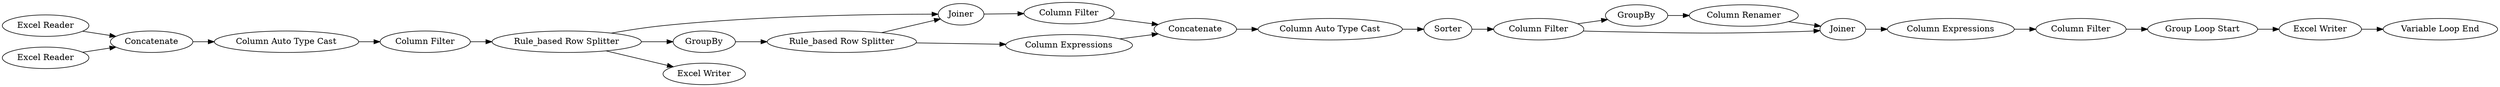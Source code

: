 digraph {
	14 -> 16
	19 -> 321
	4 -> 5
	13 -> 14
	2 -> 3
	10 -> 320
	17 -> 15
	321 -> 24
	14 -> 15
	8 -> 4
	5 -> 10
	5 -> 7
	15 -> 19
	11 -> 319
	320 -> 11
	9 -> 12
	9 -> 10
	12 -> 11
	24 -> 318
	7 -> 9
	319 -> 13
	3 -> 8
	5 -> 6
	318 -> 23
	16 -> 17
	1 -> 3
	7 [label=GroupBy]
	9 [label="Rule_based Row Splitter"]
	8 [label="Column Auto Type Cast"]
	17 [label="Column Renamer"]
	3 [label=Concatenate]
	19 [label="Column Expressions"]
	24 [label="Group Loop Start"]
	6 [label="Excel Writer"]
	15 [label=Joiner]
	12 [label="Column Expressions"]
	10 [label=Joiner]
	16 [label=GroupBy]
	319 [label="Column Auto Type Cast"]
	1 [label="Excel Reader"]
	11 [label=Concatenate]
	4 [label="Column Filter"]
	23 [label="Variable Loop End"]
	321 [label="Column Filter"]
	14 [label="Column Filter"]
	5 [label="Rule_based Row Splitter"]
	13 [label=Sorter]
	318 [label="Excel Writer"]
	2 [label="Excel Reader"]
	320 [label="Column Filter"]
	rankdir=LR
}

